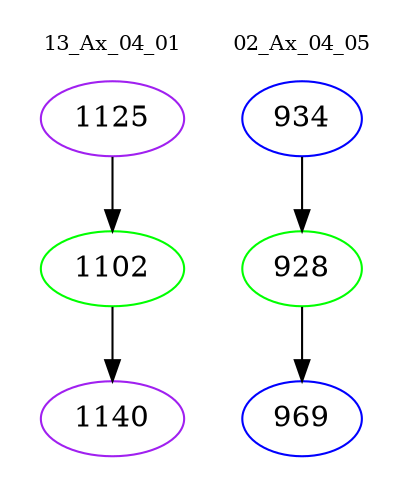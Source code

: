 digraph{
subgraph cluster_0 {
color = white
label = "13_Ax_04_01";
fontsize=10;
T0_1125 [label="1125", color="purple"]
T0_1125 -> T0_1102 [color="black"]
T0_1102 [label="1102", color="green"]
T0_1102 -> T0_1140 [color="black"]
T0_1140 [label="1140", color="purple"]
}
subgraph cluster_1 {
color = white
label = "02_Ax_04_05";
fontsize=10;
T1_934 [label="934", color="blue"]
T1_934 -> T1_928 [color="black"]
T1_928 [label="928", color="green"]
T1_928 -> T1_969 [color="black"]
T1_969 [label="969", color="blue"]
}
}
